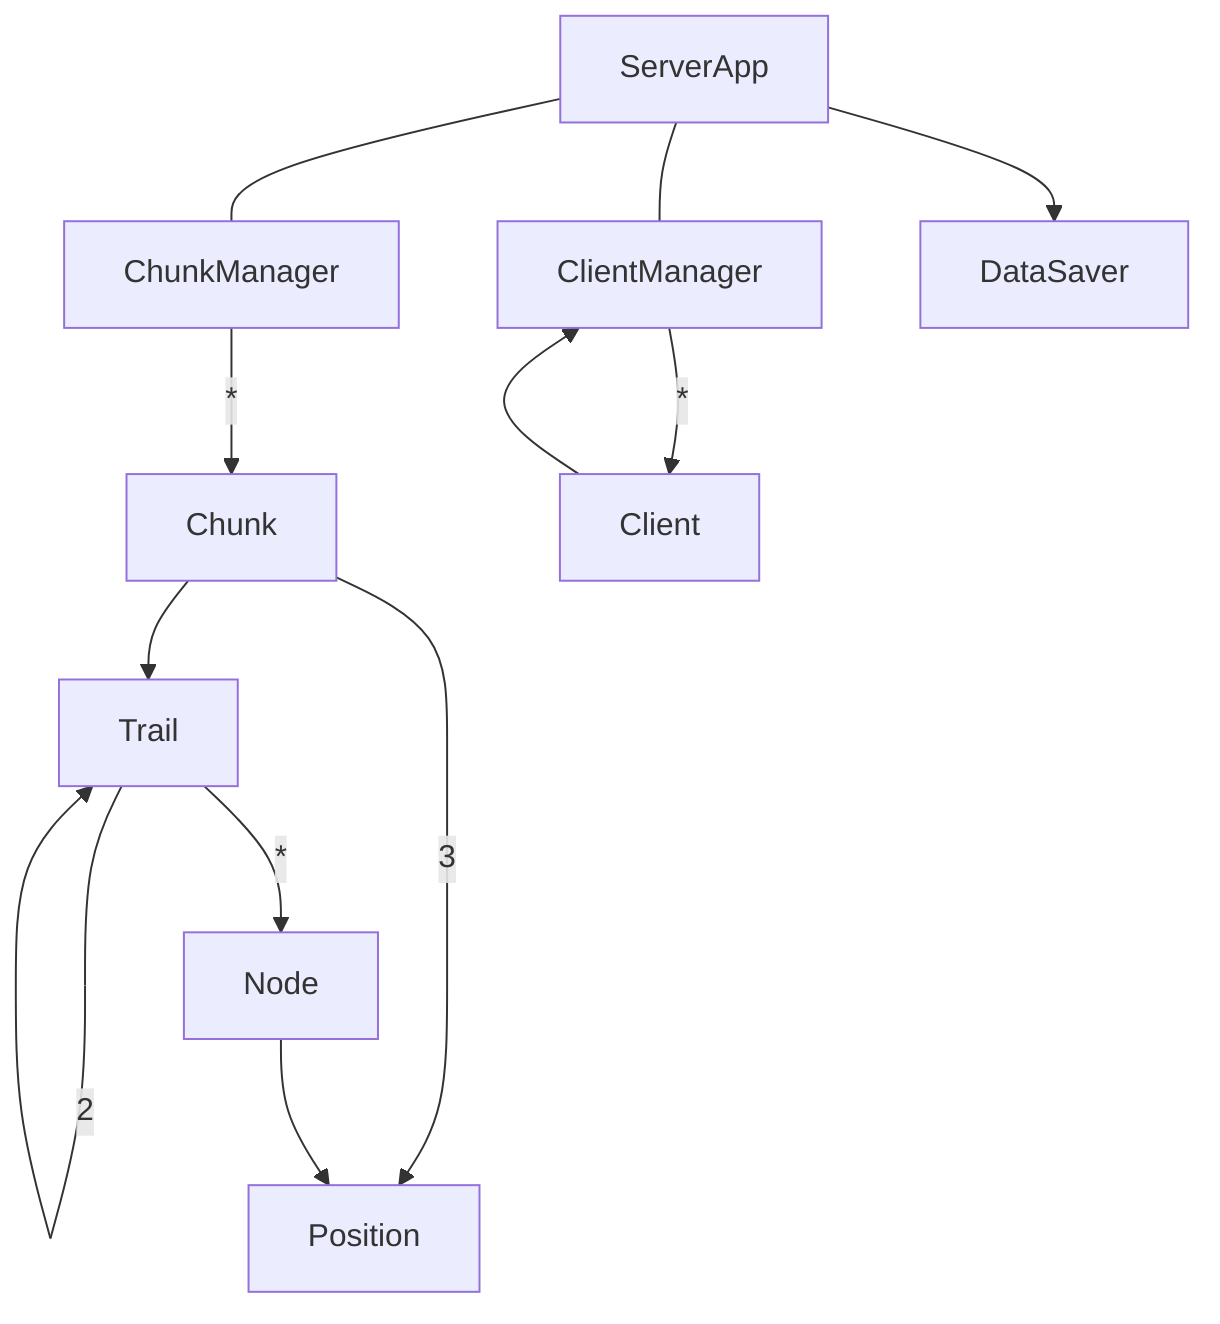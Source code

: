 graph TD;
    ServerApp     ---     ChunkManager;
    ServerApp     ---     ClientManager;
    ServerApp     -->     DataSaver;
    ChunkManager  --> |*| Chunk;
    Chunk         -->     Trail;
    Trail         --> |2| Trail;
    Trail         --> |*| Node;
    Chunk         --> |3| Position
    Node          -->     Position
    ClientManager --> |*| Client;
    Client        -->     ClientManager;